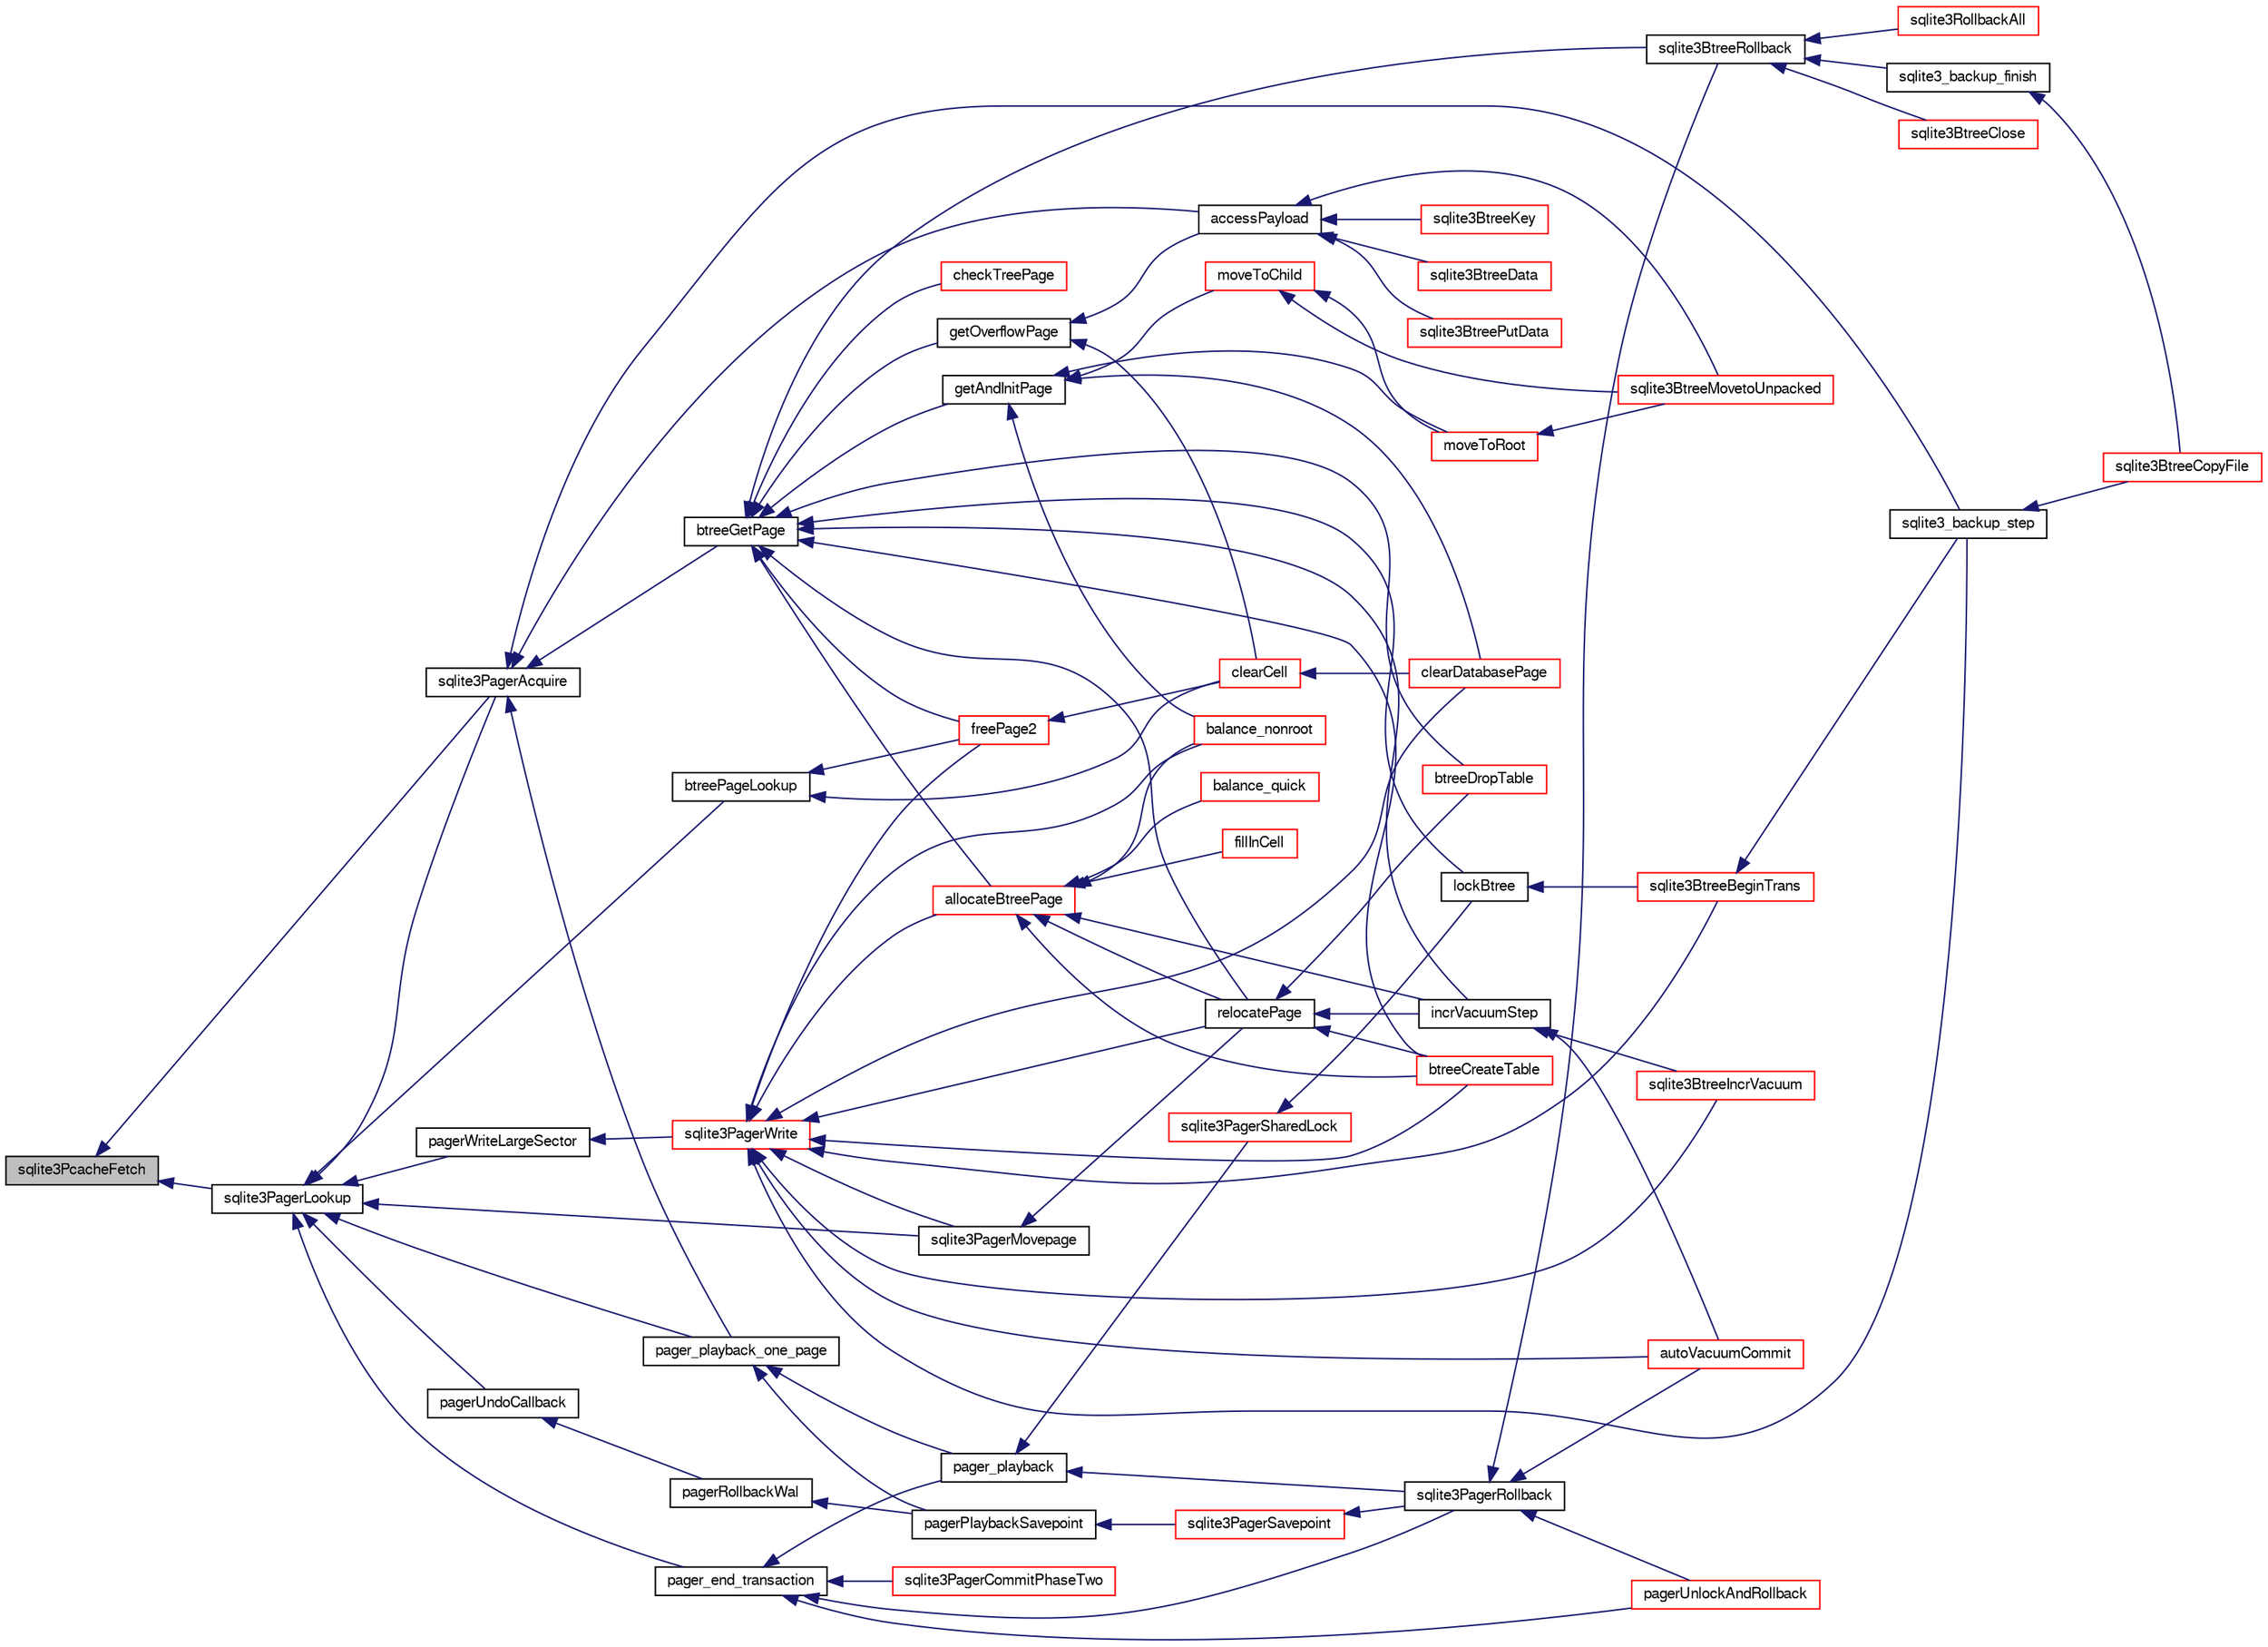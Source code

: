 digraph "sqlite3PcacheFetch"
{
  edge [fontname="FreeSans",fontsize="10",labelfontname="FreeSans",labelfontsize="10"];
  node [fontname="FreeSans",fontsize="10",shape=record];
  rankdir="LR";
  Node652278 [label="sqlite3PcacheFetch",height=0.2,width=0.4,color="black", fillcolor="grey75", style="filled", fontcolor="black"];
  Node652278 -> Node652279 [dir="back",color="midnightblue",fontsize="10",style="solid",fontname="FreeSans"];
  Node652279 [label="sqlite3PagerAcquire",height=0.2,width=0.4,color="black", fillcolor="white", style="filled",URL="$sqlite3_8c.html#a22a53daafd2bd778cda390312651f994"];
  Node652279 -> Node652280 [dir="back",color="midnightblue",fontsize="10",style="solid",fontname="FreeSans"];
  Node652280 [label="pager_playback_one_page",height=0.2,width=0.4,color="black", fillcolor="white", style="filled",URL="$sqlite3_8c.html#adfca1dee9939482792fe2b4ed982d00e"];
  Node652280 -> Node652281 [dir="back",color="midnightblue",fontsize="10",style="solid",fontname="FreeSans"];
  Node652281 [label="pager_playback",height=0.2,width=0.4,color="black", fillcolor="white", style="filled",URL="$sqlite3_8c.html#a9d9a750a9fc76eb4b668c8a16b164a65"];
  Node652281 -> Node652282 [dir="back",color="midnightblue",fontsize="10",style="solid",fontname="FreeSans"];
  Node652282 [label="sqlite3PagerSharedLock",height=0.2,width=0.4,color="red", fillcolor="white", style="filled",URL="$sqlite3_8c.html#a58c197b629fb6eaacf96c7add57c70df"];
  Node652282 -> Node652545 [dir="back",color="midnightblue",fontsize="10",style="solid",fontname="FreeSans"];
  Node652545 [label="lockBtree",height=0.2,width=0.4,color="black", fillcolor="white", style="filled",URL="$sqlite3_8c.html#a5b808194d3178be15705a420265cee9d"];
  Node652545 -> Node652546 [dir="back",color="midnightblue",fontsize="10",style="solid",fontname="FreeSans"];
  Node652546 [label="sqlite3BtreeBeginTrans",height=0.2,width=0.4,color="red", fillcolor="white", style="filled",URL="$sqlite3_8c.html#a52d6706df15c67c22aa7d0e290c16bf5"];
  Node652546 -> Node652497 [dir="back",color="midnightblue",fontsize="10",style="solid",fontname="FreeSans"];
  Node652497 [label="sqlite3_backup_step",height=0.2,width=0.4,color="black", fillcolor="white", style="filled",URL="$sqlite3_8h.html#a1699b75e98d082eebc465a9e64c35269"];
  Node652497 -> Node652498 [dir="back",color="midnightblue",fontsize="10",style="solid",fontname="FreeSans"];
  Node652498 [label="sqlite3BtreeCopyFile",height=0.2,width=0.4,color="red", fillcolor="white", style="filled",URL="$sqlite3_8c.html#a4d9e19a79f0d5c1dfcef0bd137ae83f9"];
  Node652281 -> Node652548 [dir="back",color="midnightblue",fontsize="10",style="solid",fontname="FreeSans"];
  Node652548 [label="sqlite3PagerRollback",height=0.2,width=0.4,color="black", fillcolor="white", style="filled",URL="$sqlite3_8c.html#afdd2ecbb97b7a716892ff6bd10c7dfd0"];
  Node652548 -> Node652549 [dir="back",color="midnightblue",fontsize="10",style="solid",fontname="FreeSans"];
  Node652549 [label="pagerUnlockAndRollback",height=0.2,width=0.4,color="red", fillcolor="white", style="filled",URL="$sqlite3_8c.html#a02d96b7bf62c3b13ba905d168914518c"];
  Node652548 -> Node652585 [dir="back",color="midnightblue",fontsize="10",style="solid",fontname="FreeSans"];
  Node652585 [label="autoVacuumCommit",height=0.2,width=0.4,color="red", fillcolor="white", style="filled",URL="$sqlite3_8c.html#a809d22c6311135ae3048adf41febaef0"];
  Node652548 -> Node652612 [dir="back",color="midnightblue",fontsize="10",style="solid",fontname="FreeSans"];
  Node652612 [label="sqlite3BtreeRollback",height=0.2,width=0.4,color="black", fillcolor="white", style="filled",URL="$sqlite3_8c.html#a317473acdafdd688385c8954f09de186"];
  Node652612 -> Node652557 [dir="back",color="midnightblue",fontsize="10",style="solid",fontname="FreeSans"];
  Node652557 [label="sqlite3BtreeClose",height=0.2,width=0.4,color="red", fillcolor="white", style="filled",URL="$sqlite3_8c.html#a729b65009b66a99200496b09c124df01"];
  Node652612 -> Node652514 [dir="back",color="midnightblue",fontsize="10",style="solid",fontname="FreeSans"];
  Node652514 [label="sqlite3_backup_finish",height=0.2,width=0.4,color="black", fillcolor="white", style="filled",URL="$sqlite3_8h.html#a176857dd58d99be53b6d7305533e0048"];
  Node652514 -> Node652498 [dir="back",color="midnightblue",fontsize="10",style="solid",fontname="FreeSans"];
  Node652612 -> Node652502 [dir="back",color="midnightblue",fontsize="10",style="solid",fontname="FreeSans"];
  Node652502 [label="sqlite3RollbackAll",height=0.2,width=0.4,color="red", fillcolor="white", style="filled",URL="$sqlite3_8c.html#ad902dd388d73208539f557962e3fe6bb"];
  Node652280 -> Node652571 [dir="back",color="midnightblue",fontsize="10",style="solid",fontname="FreeSans"];
  Node652571 [label="pagerPlaybackSavepoint",height=0.2,width=0.4,color="black", fillcolor="white", style="filled",URL="$sqlite3_8c.html#aedf76c3b6661c4244cc3e2c5464fd12e"];
  Node652571 -> Node652572 [dir="back",color="midnightblue",fontsize="10",style="solid",fontname="FreeSans"];
  Node652572 [label="sqlite3PagerSavepoint",height=0.2,width=0.4,color="red", fillcolor="white", style="filled",URL="$sqlite3_8c.html#a8b5f1920b6a8b564a47e243868f2c8d4"];
  Node652572 -> Node652548 [dir="back",color="midnightblue",fontsize="10",style="solid",fontname="FreeSans"];
  Node652279 -> Node652664 [dir="back",color="midnightblue",fontsize="10",style="solid",fontname="FreeSans"];
  Node652664 [label="btreeGetPage",height=0.2,width=0.4,color="black", fillcolor="white", style="filled",URL="$sqlite3_8c.html#ac59679e30ceb0190614fbd19a7feb6de"];
  Node652664 -> Node652645 [dir="back",color="midnightblue",fontsize="10",style="solid",fontname="FreeSans"];
  Node652645 [label="getAndInitPage",height=0.2,width=0.4,color="black", fillcolor="white", style="filled",URL="$sqlite3_8c.html#ae85122d12808231a8d58459440a405ab"];
  Node652645 -> Node652646 [dir="back",color="midnightblue",fontsize="10",style="solid",fontname="FreeSans"];
  Node652646 [label="moveToChild",height=0.2,width=0.4,color="red", fillcolor="white", style="filled",URL="$sqlite3_8c.html#a1dbea539dd841af085ba1e1390922237"];
  Node652646 -> Node652647 [dir="back",color="midnightblue",fontsize="10",style="solid",fontname="FreeSans"];
  Node652647 [label="moveToRoot",height=0.2,width=0.4,color="red", fillcolor="white", style="filled",URL="$sqlite3_8c.html#a2b8fb9bf88e10e7e4dedc8da64e7e956"];
  Node652647 -> Node652618 [dir="back",color="midnightblue",fontsize="10",style="solid",fontname="FreeSans"];
  Node652618 [label="sqlite3BtreeMovetoUnpacked",height=0.2,width=0.4,color="red", fillcolor="white", style="filled",URL="$sqlite3_8c.html#a6d0b5aed55d5e85a0a6bfcae169fe579"];
  Node652646 -> Node652618 [dir="back",color="midnightblue",fontsize="10",style="solid",fontname="FreeSans"];
  Node652645 -> Node652647 [dir="back",color="midnightblue",fontsize="10",style="solid",fontname="FreeSans"];
  Node652645 -> Node652591 [dir="back",color="midnightblue",fontsize="10",style="solid",fontname="FreeSans"];
  Node652591 [label="balance_nonroot",height=0.2,width=0.4,color="red", fillcolor="white", style="filled",URL="$sqlite3_8c.html#a513ba5c0beb3462a4b60064469f1539d"];
  Node652645 -> Node652600 [dir="back",color="midnightblue",fontsize="10",style="solid",fontname="FreeSans"];
  Node652600 [label="clearDatabasePage",height=0.2,width=0.4,color="red", fillcolor="white", style="filled",URL="$sqlite3_8c.html#aecc3046a56feeeabd3ca93c0685e35d5"];
  Node652664 -> Node652545 [dir="back",color="midnightblue",fontsize="10",style="solid",fontname="FreeSans"];
  Node652664 -> Node652582 [dir="back",color="midnightblue",fontsize="10",style="solid",fontname="FreeSans"];
  Node652582 [label="relocatePage",height=0.2,width=0.4,color="black", fillcolor="white", style="filled",URL="$sqlite3_8c.html#af8fb5934ff87b02845c89350c57fd2bc"];
  Node652582 -> Node652583 [dir="back",color="midnightblue",fontsize="10",style="solid",fontname="FreeSans"];
  Node652583 [label="incrVacuumStep",height=0.2,width=0.4,color="black", fillcolor="white", style="filled",URL="$sqlite3_8c.html#a68a85130a567f1700dc0907ec9227892"];
  Node652583 -> Node652584 [dir="back",color="midnightblue",fontsize="10",style="solid",fontname="FreeSans"];
  Node652584 [label="sqlite3BtreeIncrVacuum",height=0.2,width=0.4,color="red", fillcolor="white", style="filled",URL="$sqlite3_8c.html#a0b4c98acfd785fc6d5dc5c3237030318"];
  Node652583 -> Node652585 [dir="back",color="midnightblue",fontsize="10",style="solid",fontname="FreeSans"];
  Node652582 -> Node652586 [dir="back",color="midnightblue",fontsize="10",style="solid",fontname="FreeSans"];
  Node652586 [label="btreeCreateTable",height=0.2,width=0.4,color="red", fillcolor="white", style="filled",URL="$sqlite3_8c.html#a48e09eaac366a6b585edd02553872954"];
  Node652582 -> Node652588 [dir="back",color="midnightblue",fontsize="10",style="solid",fontname="FreeSans"];
  Node652588 [label="btreeDropTable",height=0.2,width=0.4,color="red", fillcolor="white", style="filled",URL="$sqlite3_8c.html#abba4061ea34842db278e91f537d2c2ff"];
  Node652664 -> Node652583 [dir="back",color="midnightblue",fontsize="10",style="solid",fontname="FreeSans"];
  Node652664 -> Node652612 [dir="back",color="midnightblue",fontsize="10",style="solid",fontname="FreeSans"];
  Node652664 -> Node652606 [dir="back",color="midnightblue",fontsize="10",style="solid",fontname="FreeSans"];
  Node652606 [label="getOverflowPage",height=0.2,width=0.4,color="black", fillcolor="white", style="filled",URL="$sqlite3_8c.html#af907f898e049d621e2c9dc1ed1d63cf4"];
  Node652606 -> Node652607 [dir="back",color="midnightblue",fontsize="10",style="solid",fontname="FreeSans"];
  Node652607 [label="accessPayload",height=0.2,width=0.4,color="black", fillcolor="white", style="filled",URL="$sqlite3_8c.html#acf70e6d3cb6afd54d677b3dffb6959d2"];
  Node652607 -> Node652608 [dir="back",color="midnightblue",fontsize="10",style="solid",fontname="FreeSans"];
  Node652608 [label="sqlite3BtreeKey",height=0.2,width=0.4,color="red", fillcolor="white", style="filled",URL="$sqlite3_8c.html#ac2d5b22a7aae9c57b8a4ef7be643c1cd"];
  Node652607 -> Node652617 [dir="back",color="midnightblue",fontsize="10",style="solid",fontname="FreeSans"];
  Node652617 [label="sqlite3BtreeData",height=0.2,width=0.4,color="red", fillcolor="white", style="filled",URL="$sqlite3_8c.html#a1790f0a3e62aea4361ab60996272a78c"];
  Node652607 -> Node652618 [dir="back",color="midnightblue",fontsize="10",style="solid",fontname="FreeSans"];
  Node652607 -> Node652613 [dir="back",color="midnightblue",fontsize="10",style="solid",fontname="FreeSans"];
  Node652613 [label="sqlite3BtreePutData",height=0.2,width=0.4,color="red", fillcolor="white", style="filled",URL="$sqlite3_8c.html#a3de4f8662e8ea70d283bd57db1152a4c"];
  Node652606 -> Node652603 [dir="back",color="midnightblue",fontsize="10",style="solid",fontname="FreeSans"];
  Node652603 [label="clearCell",height=0.2,width=0.4,color="red", fillcolor="white", style="filled",URL="$sqlite3_8c.html#acde9692b1b53b7e35fa3ee62c01a0341"];
  Node652603 -> Node652600 [dir="back",color="midnightblue",fontsize="10",style="solid",fontname="FreeSans"];
  Node652664 -> Node652623 [dir="back",color="midnightblue",fontsize="10",style="solid",fontname="FreeSans"];
  Node652623 [label="allocateBtreePage",height=0.2,width=0.4,color="red", fillcolor="white", style="filled",URL="$sqlite3_8c.html#ae84ce1103eabfe9455a6a59e6cec4a33"];
  Node652623 -> Node652582 [dir="back",color="midnightblue",fontsize="10",style="solid",fontname="FreeSans"];
  Node652623 -> Node652583 [dir="back",color="midnightblue",fontsize="10",style="solid",fontname="FreeSans"];
  Node652623 -> Node652604 [dir="back",color="midnightblue",fontsize="10",style="solid",fontname="FreeSans"];
  Node652604 [label="fillInCell",height=0.2,width=0.4,color="red", fillcolor="white", style="filled",URL="$sqlite3_8c.html#ab66a77004cf93954f2aae7e52a4e51a7"];
  Node652623 -> Node652597 [dir="back",color="midnightblue",fontsize="10",style="solid",fontname="FreeSans"];
  Node652597 [label="balance_quick",height=0.2,width=0.4,color="red", fillcolor="white", style="filled",URL="$sqlite3_8c.html#a92f1869a02b8b9196e5ea7ed2e61c328"];
  Node652623 -> Node652591 [dir="back",color="midnightblue",fontsize="10",style="solid",fontname="FreeSans"];
  Node652623 -> Node652586 [dir="back",color="midnightblue",fontsize="10",style="solid",fontname="FreeSans"];
  Node652664 -> Node652598 [dir="back",color="midnightblue",fontsize="10",style="solid",fontname="FreeSans"];
  Node652598 [label="freePage2",height=0.2,width=0.4,color="red", fillcolor="white", style="filled",URL="$sqlite3_8c.html#a625a2c2bdaf95cdb3a7cb945201f7efb"];
  Node652598 -> Node652603 [dir="back",color="midnightblue",fontsize="10",style="solid",fontname="FreeSans"];
  Node652664 -> Node652586 [dir="back",color="midnightblue",fontsize="10",style="solid",fontname="FreeSans"];
  Node652664 -> Node652588 [dir="back",color="midnightblue",fontsize="10",style="solid",fontname="FreeSans"];
  Node652664 -> Node652626 [dir="back",color="midnightblue",fontsize="10",style="solid",fontname="FreeSans"];
  Node652626 [label="checkTreePage",height=0.2,width=0.4,color="red", fillcolor="white", style="filled",URL="$sqlite3_8c.html#a0bdac89d12e5ac328d260ae8259777b2"];
  Node652279 -> Node652607 [dir="back",color="midnightblue",fontsize="10",style="solid",fontname="FreeSans"];
  Node652279 -> Node652497 [dir="back",color="midnightblue",fontsize="10",style="solid",fontname="FreeSans"];
  Node652278 -> Node652665 [dir="back",color="midnightblue",fontsize="10",style="solid",fontname="FreeSans"];
  Node652665 [label="sqlite3PagerLookup",height=0.2,width=0.4,color="black", fillcolor="white", style="filled",URL="$sqlite3_8c.html#a1252ec03814f64eed236cfb21094cafd"];
  Node652665 -> Node652564 [dir="back",color="midnightblue",fontsize="10",style="solid",fontname="FreeSans"];
  Node652564 [label="pager_end_transaction",height=0.2,width=0.4,color="black", fillcolor="white", style="filled",URL="$sqlite3_8c.html#a0814e2cfab386b1e3ba74528870339fe"];
  Node652564 -> Node652549 [dir="back",color="midnightblue",fontsize="10",style="solid",fontname="FreeSans"];
  Node652564 -> Node652281 [dir="back",color="midnightblue",fontsize="10",style="solid",fontname="FreeSans"];
  Node652564 -> Node652565 [dir="back",color="midnightblue",fontsize="10",style="solid",fontname="FreeSans"];
  Node652565 [label="sqlite3PagerCommitPhaseTwo",height=0.2,width=0.4,color="red", fillcolor="white", style="filled",URL="$sqlite3_8c.html#a18af1df44bbc3ae598f0559f6fc5861e"];
  Node652564 -> Node652548 [dir="back",color="midnightblue",fontsize="10",style="solid",fontname="FreeSans"];
  Node652665 -> Node652280 [dir="back",color="midnightblue",fontsize="10",style="solid",fontname="FreeSans"];
  Node652665 -> Node652569 [dir="back",color="midnightblue",fontsize="10",style="solid",fontname="FreeSans"];
  Node652569 [label="pagerUndoCallback",height=0.2,width=0.4,color="black", fillcolor="white", style="filled",URL="$sqlite3_8c.html#aca578b7eaed97dbbc2219eb67e1de24f"];
  Node652569 -> Node652570 [dir="back",color="midnightblue",fontsize="10",style="solid",fontname="FreeSans"];
  Node652570 [label="pagerRollbackWal",height=0.2,width=0.4,color="black", fillcolor="white", style="filled",URL="$sqlite3_8c.html#a80911cae8e3a137646b54d4e3e52147b"];
  Node652570 -> Node652571 [dir="back",color="midnightblue",fontsize="10",style="solid",fontname="FreeSans"];
  Node652665 -> Node652279 [dir="back",color="midnightblue",fontsize="10",style="solid",fontname="FreeSans"];
  Node652665 -> Node652634 [dir="back",color="midnightblue",fontsize="10",style="solid",fontname="FreeSans"];
  Node652634 [label="pagerWriteLargeSector",height=0.2,width=0.4,color="black", fillcolor="white", style="filled",URL="$sqlite3_8c.html#a06334f0cc1c2dc95ffe29c2359928b92"];
  Node652634 -> Node652635 [dir="back",color="midnightblue",fontsize="10",style="solid",fontname="FreeSans"];
  Node652635 [label="sqlite3PagerWrite",height=0.2,width=0.4,color="red", fillcolor="white", style="filled",URL="$sqlite3_8c.html#ad4b8aee028ee99575b0748b299e04ed0"];
  Node652635 -> Node652636 [dir="back",color="midnightblue",fontsize="10",style="solid",fontname="FreeSans"];
  Node652636 [label="sqlite3PagerMovepage",height=0.2,width=0.4,color="black", fillcolor="white", style="filled",URL="$sqlite3_8c.html#a8cdedc7a185709301f12c4d7b305aa1e"];
  Node652636 -> Node652582 [dir="back",color="midnightblue",fontsize="10",style="solid",fontname="FreeSans"];
  Node652635 -> Node652546 [dir="back",color="midnightblue",fontsize="10",style="solid",fontname="FreeSans"];
  Node652635 -> Node652582 [dir="back",color="midnightblue",fontsize="10",style="solid",fontname="FreeSans"];
  Node652635 -> Node652584 [dir="back",color="midnightblue",fontsize="10",style="solid",fontname="FreeSans"];
  Node652635 -> Node652585 [dir="back",color="midnightblue",fontsize="10",style="solid",fontname="FreeSans"];
  Node652635 -> Node652623 [dir="back",color="midnightblue",fontsize="10",style="solid",fontname="FreeSans"];
  Node652635 -> Node652598 [dir="back",color="midnightblue",fontsize="10",style="solid",fontname="FreeSans"];
  Node652635 -> Node652591 [dir="back",color="midnightblue",fontsize="10",style="solid",fontname="FreeSans"];
  Node652635 -> Node652586 [dir="back",color="midnightblue",fontsize="10",style="solid",fontname="FreeSans"];
  Node652635 -> Node652600 [dir="back",color="midnightblue",fontsize="10",style="solid",fontname="FreeSans"];
  Node652635 -> Node652497 [dir="back",color="midnightblue",fontsize="10",style="solid",fontname="FreeSans"];
  Node652665 -> Node652636 [dir="back",color="midnightblue",fontsize="10",style="solid",fontname="FreeSans"];
  Node652665 -> Node652666 [dir="back",color="midnightblue",fontsize="10",style="solid",fontname="FreeSans"];
  Node652666 [label="btreePageLookup",height=0.2,width=0.4,color="black", fillcolor="white", style="filled",URL="$sqlite3_8c.html#aae4e59cf09dae89f6e28511a5ac35527"];
  Node652666 -> Node652598 [dir="back",color="midnightblue",fontsize="10",style="solid",fontname="FreeSans"];
  Node652666 -> Node652603 [dir="back",color="midnightblue",fontsize="10",style="solid",fontname="FreeSans"];
}
